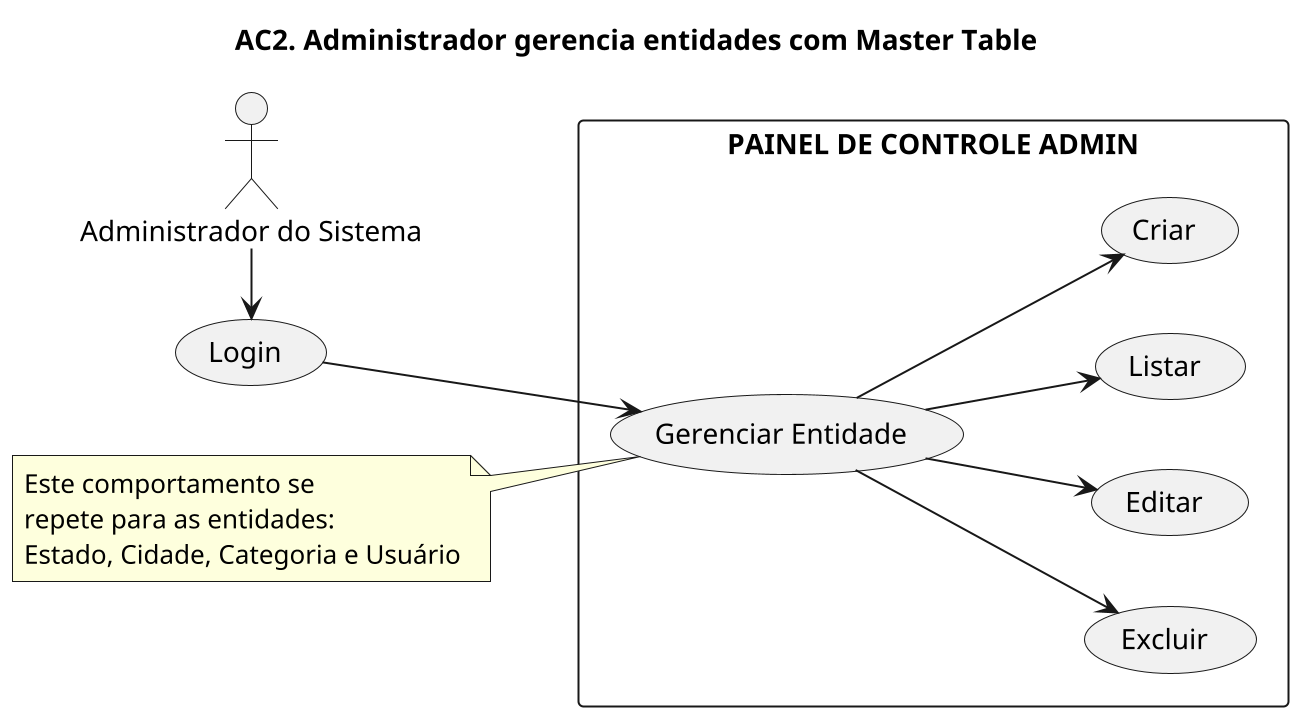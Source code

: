 @startuml
left to right direction
title "AC2. Administrador gerencia entidades com Master Table"
scale 2

Admin as "Administrador do Sistema"

rectangle "PAINEL DE CONTROLE ADMIN" {
    (Gerenciar Entidade) as handle
    (Excluir) as delete
    (Editar) as edit
    (Listar) as list
    (Criar) as add
}

note left of (handle)
  Este comportamento se
  repete para as entidades:
  Estado, Cidade, Categoria e Usuário
end note

(Login) as login

Admin -r--> login
login --> handle
handle --> edit
handle --> delete
handle --> list
handle --> add

@enduml